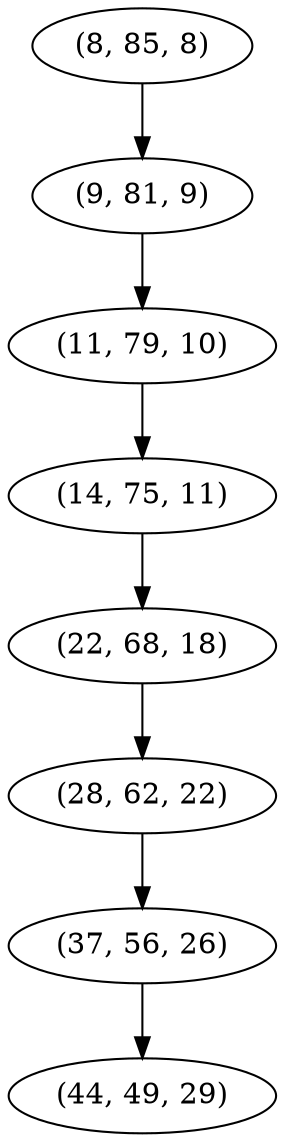 digraph tree {
    "(8, 85, 8)";
    "(9, 81, 9)";
    "(11, 79, 10)";
    "(14, 75, 11)";
    "(22, 68, 18)";
    "(28, 62, 22)";
    "(37, 56, 26)";
    "(44, 49, 29)";
    "(8, 85, 8)" -> "(9, 81, 9)";
    "(9, 81, 9)" -> "(11, 79, 10)";
    "(11, 79, 10)" -> "(14, 75, 11)";
    "(14, 75, 11)" -> "(22, 68, 18)";
    "(22, 68, 18)" -> "(28, 62, 22)";
    "(28, 62, 22)" -> "(37, 56, 26)";
    "(37, 56, 26)" -> "(44, 49, 29)";
}
